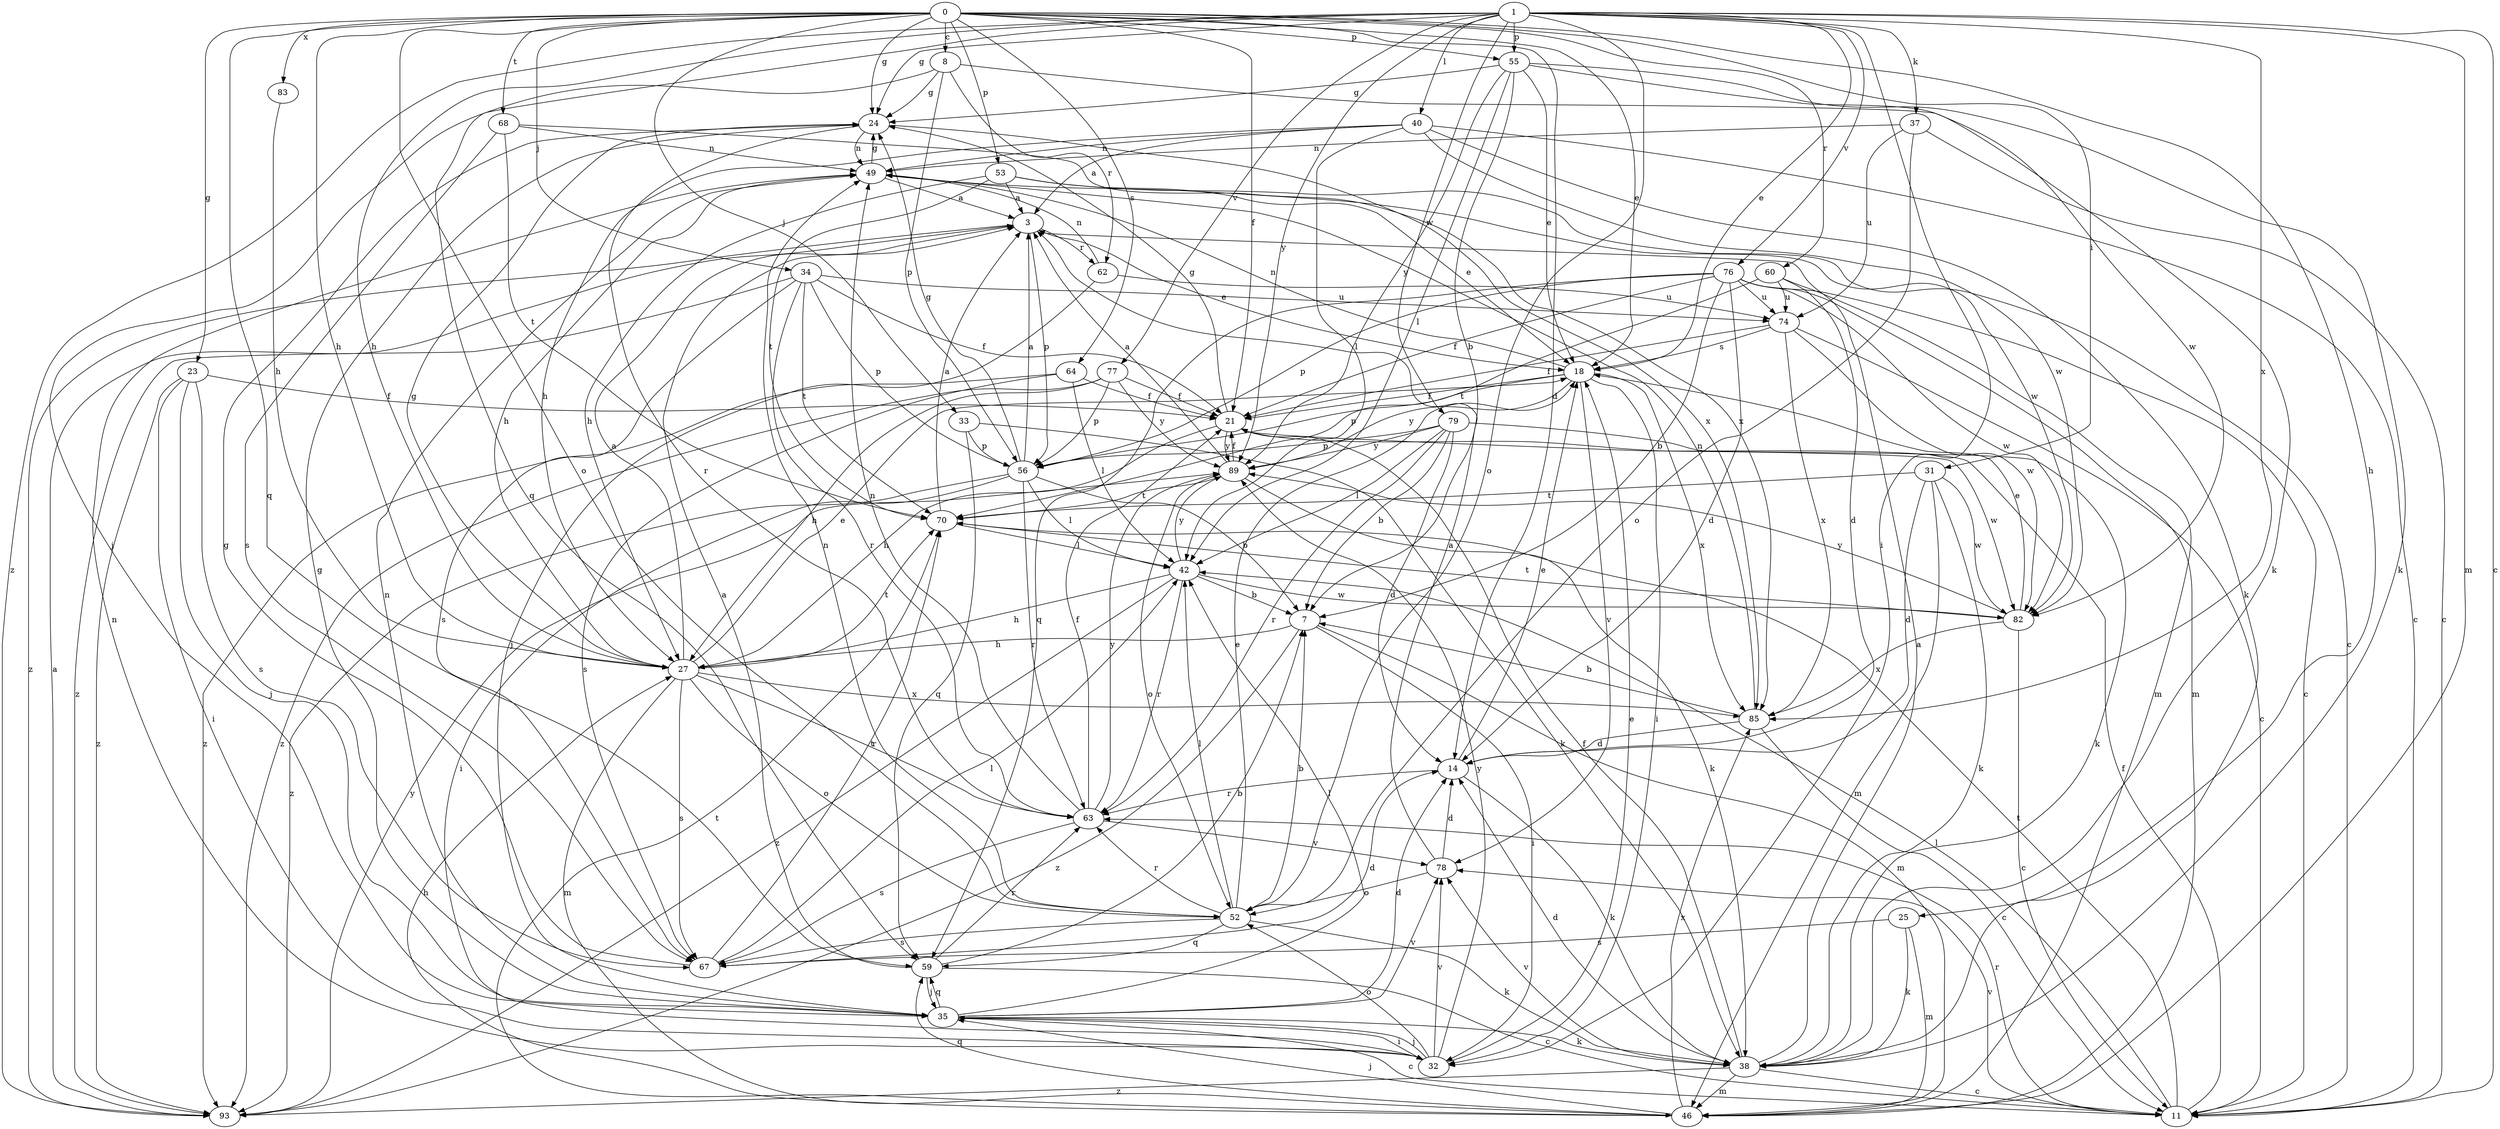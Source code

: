 strict digraph  {
0;
1;
3;
7;
8;
11;
14;
18;
21;
23;
24;
25;
27;
31;
32;
33;
34;
35;
37;
38;
40;
42;
46;
49;
52;
53;
55;
56;
59;
60;
62;
63;
64;
67;
68;
70;
74;
76;
77;
78;
79;
82;
83;
85;
89;
93;
0 -> 8  [label=c];
0 -> 14  [label=d];
0 -> 18  [label=e];
0 -> 21  [label=f];
0 -> 23  [label=g];
0 -> 24  [label=g];
0 -> 25  [label=h];
0 -> 27  [label=h];
0 -> 31  [label=i];
0 -> 33  [label=j];
0 -> 34  [label=j];
0 -> 52  [label=o];
0 -> 53  [label=p];
0 -> 55  [label=p];
0 -> 59  [label=q];
0 -> 60  [label=r];
0 -> 64  [label=s];
0 -> 68  [label=t];
0 -> 83  [label=x];
1 -> 11  [label=c];
1 -> 18  [label=e];
1 -> 24  [label=g];
1 -> 27  [label=h];
1 -> 32  [label=i];
1 -> 37  [label=k];
1 -> 40  [label=l];
1 -> 46  [label=m];
1 -> 52  [label=o];
1 -> 55  [label=p];
1 -> 59  [label=q];
1 -> 76  [label=v];
1 -> 77  [label=v];
1 -> 79  [label=w];
1 -> 85  [label=x];
1 -> 89  [label=y];
1 -> 93  [label=z];
3 -> 18  [label=e];
3 -> 56  [label=p];
3 -> 62  [label=r];
3 -> 93  [label=z];
7 -> 27  [label=h];
7 -> 32  [label=i];
7 -> 46  [label=m];
7 -> 93  [label=z];
8 -> 24  [label=g];
8 -> 35  [label=j];
8 -> 38  [label=k];
8 -> 56  [label=p];
8 -> 62  [label=r];
11 -> 21  [label=f];
11 -> 42  [label=l];
11 -> 63  [label=r];
11 -> 70  [label=t];
11 -> 78  [label=v];
14 -> 18  [label=e];
14 -> 38  [label=k];
14 -> 63  [label=r];
18 -> 21  [label=f];
18 -> 32  [label=i];
18 -> 49  [label=n];
18 -> 56  [label=p];
18 -> 78  [label=v];
18 -> 85  [label=x];
18 -> 89  [label=y];
21 -> 24  [label=g];
21 -> 27  [label=h];
21 -> 82  [label=w];
21 -> 89  [label=y];
23 -> 21  [label=f];
23 -> 32  [label=i];
23 -> 35  [label=j];
23 -> 67  [label=s];
23 -> 93  [label=z];
24 -> 49  [label=n];
24 -> 63  [label=r];
24 -> 85  [label=x];
25 -> 38  [label=k];
25 -> 46  [label=m];
25 -> 67  [label=s];
27 -> 3  [label=a];
27 -> 18  [label=e];
27 -> 24  [label=g];
27 -> 46  [label=m];
27 -> 52  [label=o];
27 -> 63  [label=r];
27 -> 67  [label=s];
27 -> 70  [label=t];
27 -> 85  [label=x];
31 -> 14  [label=d];
31 -> 38  [label=k];
31 -> 46  [label=m];
31 -> 70  [label=t];
31 -> 82  [label=w];
32 -> 18  [label=e];
32 -> 35  [label=j];
32 -> 49  [label=n];
32 -> 52  [label=o];
32 -> 78  [label=v];
32 -> 89  [label=y];
33 -> 38  [label=k];
33 -> 56  [label=p];
33 -> 59  [label=q];
34 -> 21  [label=f];
34 -> 56  [label=p];
34 -> 63  [label=r];
34 -> 67  [label=s];
34 -> 70  [label=t];
34 -> 74  [label=u];
34 -> 93  [label=z];
35 -> 11  [label=c];
35 -> 14  [label=d];
35 -> 24  [label=g];
35 -> 32  [label=i];
35 -> 38  [label=k];
35 -> 42  [label=l];
35 -> 49  [label=n];
35 -> 59  [label=q];
35 -> 78  [label=v];
37 -> 11  [label=c];
37 -> 49  [label=n];
37 -> 52  [label=o];
37 -> 74  [label=u];
38 -> 3  [label=a];
38 -> 11  [label=c];
38 -> 14  [label=d];
38 -> 21  [label=f];
38 -> 46  [label=m];
38 -> 78  [label=v];
38 -> 93  [label=z];
40 -> 3  [label=a];
40 -> 11  [label=c];
40 -> 27  [label=h];
40 -> 38  [label=k];
40 -> 42  [label=l];
40 -> 49  [label=n];
40 -> 82  [label=w];
42 -> 7  [label=b];
42 -> 27  [label=h];
42 -> 63  [label=r];
42 -> 82  [label=w];
42 -> 89  [label=y];
42 -> 93  [label=z];
46 -> 27  [label=h];
46 -> 35  [label=j];
46 -> 59  [label=q];
46 -> 70  [label=t];
46 -> 85  [label=x];
49 -> 3  [label=a];
49 -> 24  [label=g];
49 -> 27  [label=h];
49 -> 82  [label=w];
52 -> 7  [label=b];
52 -> 18  [label=e];
52 -> 38  [label=k];
52 -> 42  [label=l];
52 -> 49  [label=n];
52 -> 59  [label=q];
52 -> 63  [label=r];
52 -> 67  [label=s];
53 -> 3  [label=a];
53 -> 11  [label=c];
53 -> 18  [label=e];
53 -> 27  [label=h];
53 -> 70  [label=t];
55 -> 7  [label=b];
55 -> 18  [label=e];
55 -> 24  [label=g];
55 -> 38  [label=k];
55 -> 42  [label=l];
55 -> 82  [label=w];
55 -> 89  [label=y];
56 -> 3  [label=a];
56 -> 7  [label=b];
56 -> 24  [label=g];
56 -> 32  [label=i];
56 -> 42  [label=l];
56 -> 63  [label=r];
56 -> 93  [label=z];
59 -> 3  [label=a];
59 -> 7  [label=b];
59 -> 11  [label=c];
59 -> 35  [label=j];
59 -> 63  [label=r];
60 -> 14  [label=d];
60 -> 46  [label=m];
60 -> 70  [label=t];
60 -> 74  [label=u];
62 -> 35  [label=j];
62 -> 49  [label=n];
62 -> 74  [label=u];
63 -> 21  [label=f];
63 -> 49  [label=n];
63 -> 67  [label=s];
63 -> 78  [label=v];
63 -> 89  [label=y];
64 -> 21  [label=f];
64 -> 42  [label=l];
64 -> 67  [label=s];
64 -> 93  [label=z];
67 -> 14  [label=d];
67 -> 24  [label=g];
67 -> 42  [label=l];
67 -> 70  [label=t];
68 -> 49  [label=n];
68 -> 67  [label=s];
68 -> 70  [label=t];
68 -> 85  [label=x];
70 -> 3  [label=a];
70 -> 42  [label=l];
74 -> 11  [label=c];
74 -> 18  [label=s];
74 -> 21  [label=f];
74 -> 82  [label=w];
74 -> 85  [label=x];
76 -> 7  [label=b];
76 -> 11  [label=c];
76 -> 14  [label=d];
76 -> 21  [label=f];
76 -> 46  [label=m];
76 -> 56  [label=p];
76 -> 59  [label=q];
76 -> 74  [label=u];
76 -> 82  [label=w];
77 -> 21  [label=f];
77 -> 27  [label=h];
77 -> 56  [label=p];
77 -> 89  [label=y];
77 -> 93  [label=z];
78 -> 3  [label=a];
78 -> 14  [label=d];
78 -> 52  [label=o];
79 -> 7  [label=b];
79 -> 14  [label=d];
79 -> 38  [label=k];
79 -> 42  [label=l];
79 -> 56  [label=p];
79 -> 63  [label=r];
79 -> 89  [label=y];
82 -> 11  [label=c];
82 -> 18  [label=e];
82 -> 70  [label=t];
82 -> 85  [label=x];
82 -> 89  [label=y];
83 -> 27  [label=h];
85 -> 7  [label=b];
85 -> 11  [label=c];
85 -> 14  [label=d];
85 -> 49  [label=n];
89 -> 3  [label=a];
89 -> 21  [label=f];
89 -> 38  [label=k];
89 -> 52  [label=o];
89 -> 70  [label=t];
93 -> 3  [label=a];
93 -> 89  [label=y];
}
